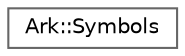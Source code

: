 digraph "Graphical Class Hierarchy"
{
 // INTERACTIVE_SVG=YES
 // LATEX_PDF_SIZE
  bgcolor="transparent";
  edge [fontname=Helvetica,fontsize=10,labelfontname=Helvetica,labelfontsize=10];
  node [fontname=Helvetica,fontsize=10,shape=box,height=0.2,width=0.4];
  rankdir="LR";
  Node0 [id="Node000000",label="Ark::Symbols",height=0.2,width=0.4,color="grey40", fillcolor="white", style="filled",URL="$d9/dba/structArk_1_1Symbols.html",tooltip=" "];
}
